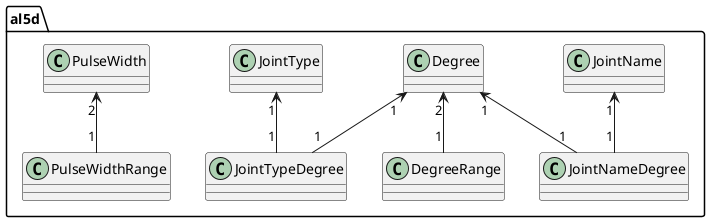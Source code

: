 @startuml

namespace al5d {
    Degree "2" <-- "1" DegreeRange
    JointName "1" <-- "1" JointNameDegree
    Degree "1" <-- "1" JointNameDegree
    JointType "1" <-- "1" JointTypeDegree
    Degree "1" <-- "1" JointTypeDegree
    PulseWidth "2" <-- "1" PulseWidthRange
}

@enduml
